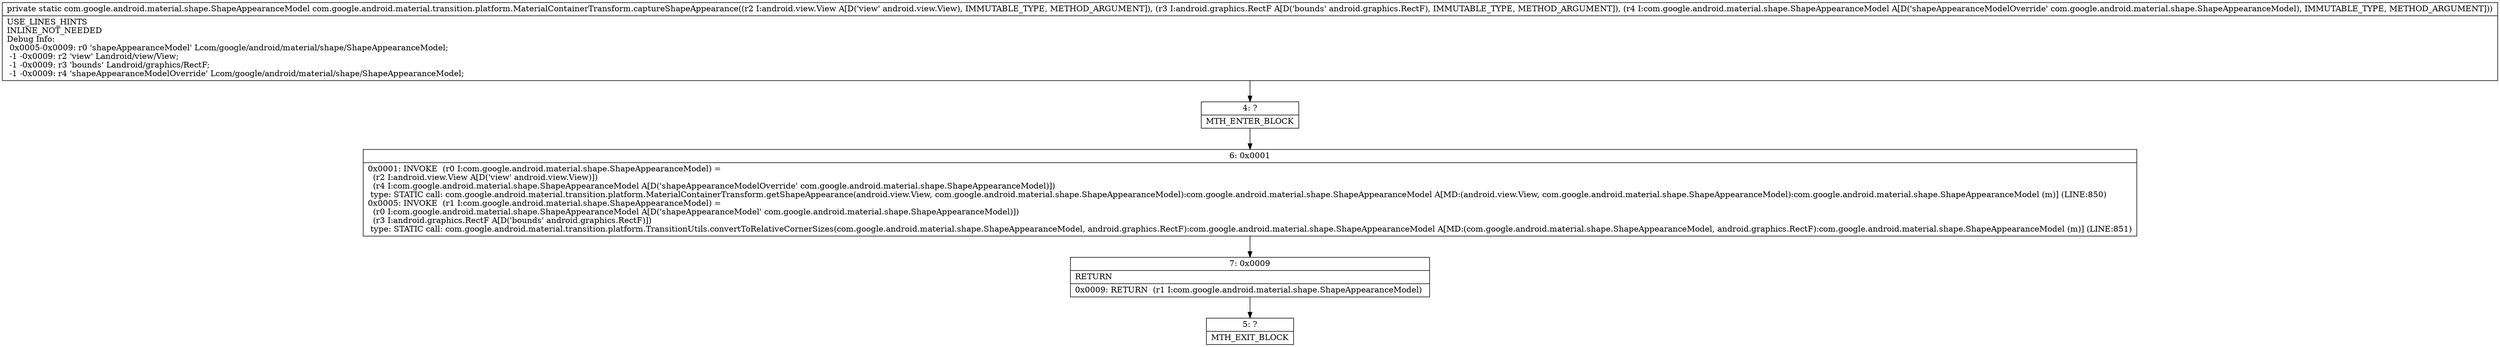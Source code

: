 digraph "CFG forcom.google.android.material.transition.platform.MaterialContainerTransform.captureShapeAppearance(Landroid\/view\/View;Landroid\/graphics\/RectF;Lcom\/google\/android\/material\/shape\/ShapeAppearanceModel;)Lcom\/google\/android\/material\/shape\/ShapeAppearanceModel;" {
Node_4 [shape=record,label="{4\:\ ?|MTH_ENTER_BLOCK\l}"];
Node_6 [shape=record,label="{6\:\ 0x0001|0x0001: INVOKE  (r0 I:com.google.android.material.shape.ShapeAppearanceModel) = \l  (r2 I:android.view.View A[D('view' android.view.View)])\l  (r4 I:com.google.android.material.shape.ShapeAppearanceModel A[D('shapeAppearanceModelOverride' com.google.android.material.shape.ShapeAppearanceModel)])\l type: STATIC call: com.google.android.material.transition.platform.MaterialContainerTransform.getShapeAppearance(android.view.View, com.google.android.material.shape.ShapeAppearanceModel):com.google.android.material.shape.ShapeAppearanceModel A[MD:(android.view.View, com.google.android.material.shape.ShapeAppearanceModel):com.google.android.material.shape.ShapeAppearanceModel (m)] (LINE:850)\l0x0005: INVOKE  (r1 I:com.google.android.material.shape.ShapeAppearanceModel) = \l  (r0 I:com.google.android.material.shape.ShapeAppearanceModel A[D('shapeAppearanceModel' com.google.android.material.shape.ShapeAppearanceModel)])\l  (r3 I:android.graphics.RectF A[D('bounds' android.graphics.RectF)])\l type: STATIC call: com.google.android.material.transition.platform.TransitionUtils.convertToRelativeCornerSizes(com.google.android.material.shape.ShapeAppearanceModel, android.graphics.RectF):com.google.android.material.shape.ShapeAppearanceModel A[MD:(com.google.android.material.shape.ShapeAppearanceModel, android.graphics.RectF):com.google.android.material.shape.ShapeAppearanceModel (m)] (LINE:851)\l}"];
Node_7 [shape=record,label="{7\:\ 0x0009|RETURN\l|0x0009: RETURN  (r1 I:com.google.android.material.shape.ShapeAppearanceModel) \l}"];
Node_5 [shape=record,label="{5\:\ ?|MTH_EXIT_BLOCK\l}"];
MethodNode[shape=record,label="{private static com.google.android.material.shape.ShapeAppearanceModel com.google.android.material.transition.platform.MaterialContainerTransform.captureShapeAppearance((r2 I:android.view.View A[D('view' android.view.View), IMMUTABLE_TYPE, METHOD_ARGUMENT]), (r3 I:android.graphics.RectF A[D('bounds' android.graphics.RectF), IMMUTABLE_TYPE, METHOD_ARGUMENT]), (r4 I:com.google.android.material.shape.ShapeAppearanceModel A[D('shapeAppearanceModelOverride' com.google.android.material.shape.ShapeAppearanceModel), IMMUTABLE_TYPE, METHOD_ARGUMENT]))  | USE_LINES_HINTS\lINLINE_NOT_NEEDED\lDebug Info:\l  0x0005\-0x0009: r0 'shapeAppearanceModel' Lcom\/google\/android\/material\/shape\/ShapeAppearanceModel;\l  \-1 \-0x0009: r2 'view' Landroid\/view\/View;\l  \-1 \-0x0009: r3 'bounds' Landroid\/graphics\/RectF;\l  \-1 \-0x0009: r4 'shapeAppearanceModelOverride' Lcom\/google\/android\/material\/shape\/ShapeAppearanceModel;\l}"];
MethodNode -> Node_4;Node_4 -> Node_6;
Node_6 -> Node_7;
Node_7 -> Node_5;
}

